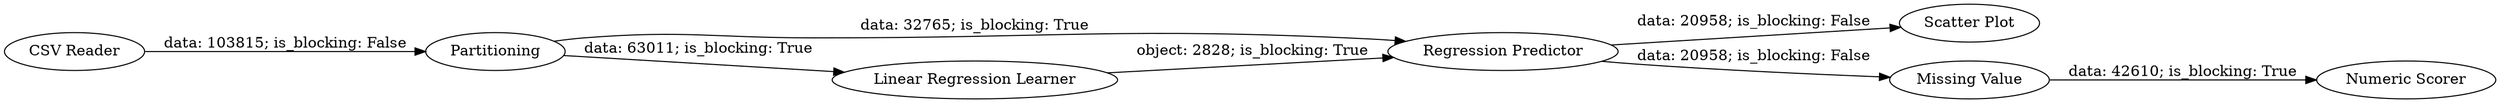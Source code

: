 digraph {
	"2935446327132532499_49" [label="Numeric Scorer"]
	"2935446327132532499_45" [label=Partitioning]
	"2935446327132532499_47" [label="Regression Predictor"]
	"2935446327132532499_44" [label="CSV Reader"]
	"2935446327132532499_50" [label="Scatter Plot"]
	"2935446327132532499_46" [label="Linear Regression Learner"]
	"2935446327132532499_48" [label="Missing Value"]
	"2935446327132532499_46" -> "2935446327132532499_47" [label="object: 2828; is_blocking: True"]
	"2935446327132532499_44" -> "2935446327132532499_45" [label="data: 103815; is_blocking: False"]
	"2935446327132532499_45" -> "2935446327132532499_47" [label="data: 32765; is_blocking: True"]
	"2935446327132532499_47" -> "2935446327132532499_50" [label="data: 20958; is_blocking: False"]
	"2935446327132532499_45" -> "2935446327132532499_46" [label="data: 63011; is_blocking: True"]
	"2935446327132532499_48" -> "2935446327132532499_49" [label="data: 42610; is_blocking: True"]
	"2935446327132532499_47" -> "2935446327132532499_48" [label="data: 20958; is_blocking: False"]
	rankdir=LR
}
